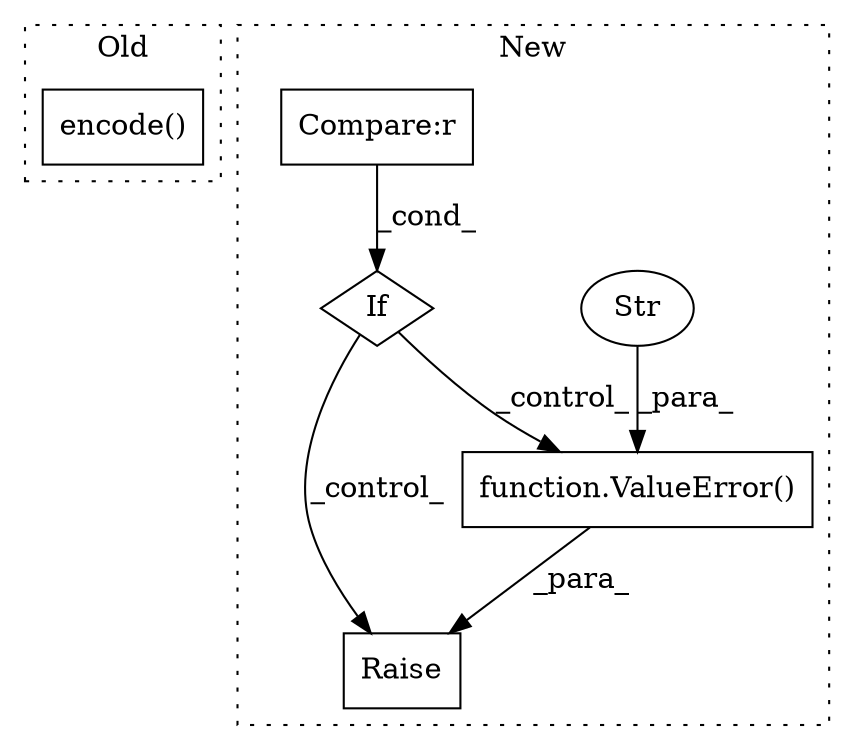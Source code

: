 digraph G {
subgraph cluster0 {
1 [label="encode()" a="75" s="3161,3189" l="24,21" shape="box"];
label = "Old";
style="dotted";
}
subgraph cluster1 {
2 [label="function.ValueError()" a="75" s="2981,3051" l="11,1" shape="box"];
3 [label="If" a="96" s="2880" l="3" shape="diamond"];
4 [label="Str" a="66" s="2992" l="59" shape="ellipse"];
5 [label="Compare:r" a="40" s="2883" l="14" shape="box"];
6 [label="Raise" a="91" s="2975" l="6" shape="box"];
label = "New";
style="dotted";
}
2 -> 6 [label="_para_"];
3 -> 2 [label="_control_"];
3 -> 6 [label="_control_"];
4 -> 2 [label="_para_"];
5 -> 3 [label="_cond_"];
}